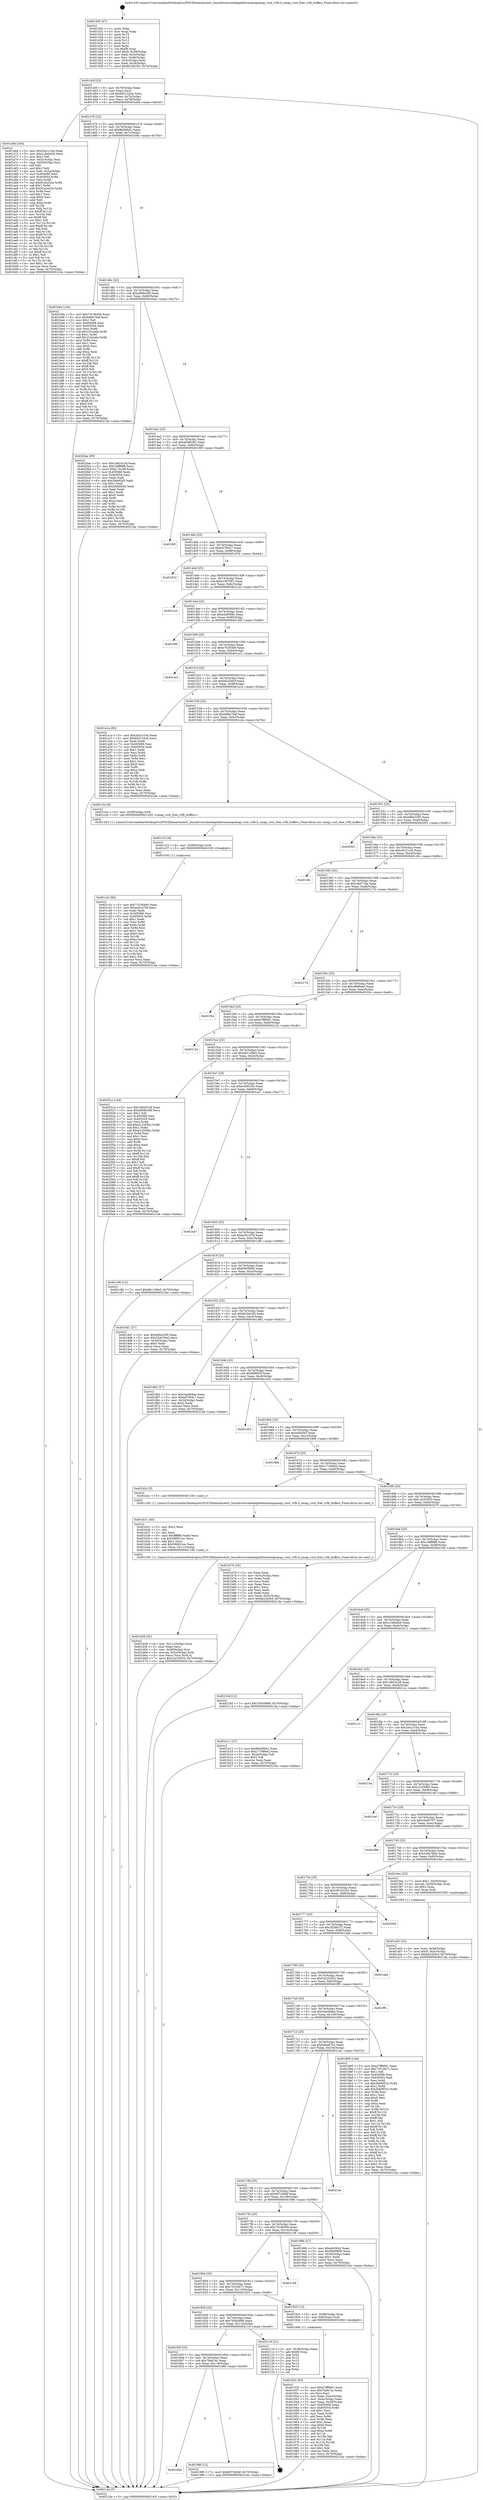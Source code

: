 digraph "0x401430" {
  label = "0x401430 (/mnt/c/Users/mathe/Desktop/tcc/POCII/binaries/extr_linuxdriversmediaplatformomapomap_vout_vrfb.h_omap_vout_free_vrfb_buffers_Final-ollvm.out::main(0))"
  labelloc = "t"
  node[shape=record]

  Entry [label="",width=0.3,height=0.3,shape=circle,fillcolor=black,style=filled]
  "0x40145f" [label="{
     0x40145f [23]\l
     | [instrs]\l
     &nbsp;&nbsp;0x40145f \<+3\>: mov -0x70(%rbp),%eax\l
     &nbsp;&nbsp;0x401462 \<+2\>: mov %eax,%ecx\l
     &nbsp;&nbsp;0x401464 \<+6\>: sub $0x8d3124cb,%ecx\l
     &nbsp;&nbsp;0x40146a \<+3\>: mov %eax,-0x74(%rbp)\l
     &nbsp;&nbsp;0x40146d \<+3\>: mov %ecx,-0x78(%rbp)\l
     &nbsp;&nbsp;0x401470 \<+6\>: je 0000000000401a6d \<main+0x63d\>\l
  }"]
  "0x401a6d" [label="{
     0x401a6d [164]\l
     | [instrs]\l
     &nbsp;&nbsp;0x401a6d \<+5\>: mov $0x20a1c10a,%eax\l
     &nbsp;&nbsp;0x401a72 \<+5\>: mov $0x1c3bbd28,%ecx\l
     &nbsp;&nbsp;0x401a77 \<+2\>: mov $0x1,%dl\l
     &nbsp;&nbsp;0x401a79 \<+3\>: mov -0x5c(%rbp),%esi\l
     &nbsp;&nbsp;0x401a7c \<+3\>: cmp -0x50(%rbp),%esi\l
     &nbsp;&nbsp;0x401a7f \<+4\>: setl %dil\l
     &nbsp;&nbsp;0x401a83 \<+4\>: and $0x1,%dil\l
     &nbsp;&nbsp;0x401a87 \<+4\>: mov %dil,-0x2a(%rbp)\l
     &nbsp;&nbsp;0x401a8b \<+7\>: mov 0x405068,%esi\l
     &nbsp;&nbsp;0x401a92 \<+8\>: mov 0x405054,%r8d\l
     &nbsp;&nbsp;0x401a9a \<+3\>: mov %esi,%r9d\l
     &nbsp;&nbsp;0x401a9d \<+7\>: sub $0x91e2e52e,%r9d\l
     &nbsp;&nbsp;0x401aa4 \<+4\>: sub $0x1,%r9d\l
     &nbsp;&nbsp;0x401aa8 \<+7\>: add $0x91e2e52e,%r9d\l
     &nbsp;&nbsp;0x401aaf \<+4\>: imul %r9d,%esi\l
     &nbsp;&nbsp;0x401ab3 \<+3\>: and $0x1,%esi\l
     &nbsp;&nbsp;0x401ab6 \<+3\>: cmp $0x0,%esi\l
     &nbsp;&nbsp;0x401ab9 \<+4\>: sete %dil\l
     &nbsp;&nbsp;0x401abd \<+4\>: cmp $0xa,%r8d\l
     &nbsp;&nbsp;0x401ac1 \<+4\>: setl %r10b\l
     &nbsp;&nbsp;0x401ac5 \<+3\>: mov %dil,%r11b\l
     &nbsp;&nbsp;0x401ac8 \<+4\>: xor $0xff,%r11b\l
     &nbsp;&nbsp;0x401acc \<+3\>: mov %r10b,%bl\l
     &nbsp;&nbsp;0x401acf \<+3\>: xor $0xff,%bl\l
     &nbsp;&nbsp;0x401ad2 \<+3\>: xor $0x1,%dl\l
     &nbsp;&nbsp;0x401ad5 \<+3\>: mov %r11b,%r14b\l
     &nbsp;&nbsp;0x401ad8 \<+4\>: and $0xff,%r14b\l
     &nbsp;&nbsp;0x401adc \<+3\>: and %dl,%dil\l
     &nbsp;&nbsp;0x401adf \<+3\>: mov %bl,%r15b\l
     &nbsp;&nbsp;0x401ae2 \<+4\>: and $0xff,%r15b\l
     &nbsp;&nbsp;0x401ae6 \<+3\>: and %dl,%r10b\l
     &nbsp;&nbsp;0x401ae9 \<+3\>: or %dil,%r14b\l
     &nbsp;&nbsp;0x401aec \<+3\>: or %r10b,%r15b\l
     &nbsp;&nbsp;0x401aef \<+3\>: xor %r15b,%r14b\l
     &nbsp;&nbsp;0x401af2 \<+3\>: or %bl,%r11b\l
     &nbsp;&nbsp;0x401af5 \<+4\>: xor $0xff,%r11b\l
     &nbsp;&nbsp;0x401af9 \<+3\>: or $0x1,%dl\l
     &nbsp;&nbsp;0x401afc \<+3\>: and %dl,%r11b\l
     &nbsp;&nbsp;0x401aff \<+3\>: or %r11b,%r14b\l
     &nbsp;&nbsp;0x401b02 \<+4\>: test $0x1,%r14b\l
     &nbsp;&nbsp;0x401b06 \<+3\>: cmovne %ecx,%eax\l
     &nbsp;&nbsp;0x401b09 \<+3\>: mov %eax,-0x70(%rbp)\l
     &nbsp;&nbsp;0x401b0c \<+5\>: jmp 00000000004021da \<main+0xdaa\>\l
  }"]
  "0x401476" [label="{
     0x401476 [22]\l
     | [instrs]\l
     &nbsp;&nbsp;0x401476 \<+5\>: jmp 000000000040147b \<main+0x4b\>\l
     &nbsp;&nbsp;0x40147b \<+3\>: mov -0x74(%rbp),%eax\l
     &nbsp;&nbsp;0x40147e \<+5\>: sub $0x8fa06b41,%eax\l
     &nbsp;&nbsp;0x401483 \<+3\>: mov %eax,-0x7c(%rbp)\l
     &nbsp;&nbsp;0x401486 \<+6\>: je 0000000000401b9a \<main+0x76a\>\l
  }"]
  Exit [label="",width=0.3,height=0.3,shape=circle,fillcolor=black,style=filled,peripheries=2]
  "0x401b9a" [label="{
     0x401b9a [144]\l
     | [instrs]\l
     &nbsp;&nbsp;0x401b9a \<+5\>: mov $0x73156400,%eax\l
     &nbsp;&nbsp;0x401b9f \<+5\>: mov $0xbd6e79af,%ecx\l
     &nbsp;&nbsp;0x401ba4 \<+2\>: mov $0x1,%dl\l
     &nbsp;&nbsp;0x401ba6 \<+7\>: mov 0x405068,%esi\l
     &nbsp;&nbsp;0x401bad \<+7\>: mov 0x405054,%edi\l
     &nbsp;&nbsp;0x401bb4 \<+3\>: mov %esi,%r8d\l
     &nbsp;&nbsp;0x401bb7 \<+7\>: sub $0x31b2a6e,%r8d\l
     &nbsp;&nbsp;0x401bbe \<+4\>: sub $0x1,%r8d\l
     &nbsp;&nbsp;0x401bc2 \<+7\>: add $0x31b2a6e,%r8d\l
     &nbsp;&nbsp;0x401bc9 \<+4\>: imul %r8d,%esi\l
     &nbsp;&nbsp;0x401bcd \<+3\>: and $0x1,%esi\l
     &nbsp;&nbsp;0x401bd0 \<+3\>: cmp $0x0,%esi\l
     &nbsp;&nbsp;0x401bd3 \<+4\>: sete %r9b\l
     &nbsp;&nbsp;0x401bd7 \<+3\>: cmp $0xa,%edi\l
     &nbsp;&nbsp;0x401bda \<+4\>: setl %r10b\l
     &nbsp;&nbsp;0x401bde \<+3\>: mov %r9b,%r11b\l
     &nbsp;&nbsp;0x401be1 \<+4\>: xor $0xff,%r11b\l
     &nbsp;&nbsp;0x401be5 \<+3\>: mov %r10b,%bl\l
     &nbsp;&nbsp;0x401be8 \<+3\>: xor $0xff,%bl\l
     &nbsp;&nbsp;0x401beb \<+3\>: xor $0x0,%dl\l
     &nbsp;&nbsp;0x401bee \<+3\>: mov %r11b,%r14b\l
     &nbsp;&nbsp;0x401bf1 \<+4\>: and $0x0,%r14b\l
     &nbsp;&nbsp;0x401bf5 \<+3\>: and %dl,%r9b\l
     &nbsp;&nbsp;0x401bf8 \<+3\>: mov %bl,%r15b\l
     &nbsp;&nbsp;0x401bfb \<+4\>: and $0x0,%r15b\l
     &nbsp;&nbsp;0x401bff \<+3\>: and %dl,%r10b\l
     &nbsp;&nbsp;0x401c02 \<+3\>: or %r9b,%r14b\l
     &nbsp;&nbsp;0x401c05 \<+3\>: or %r10b,%r15b\l
     &nbsp;&nbsp;0x401c08 \<+3\>: xor %r15b,%r14b\l
     &nbsp;&nbsp;0x401c0b \<+3\>: or %bl,%r11b\l
     &nbsp;&nbsp;0x401c0e \<+4\>: xor $0xff,%r11b\l
     &nbsp;&nbsp;0x401c12 \<+3\>: or $0x0,%dl\l
     &nbsp;&nbsp;0x401c15 \<+3\>: and %dl,%r11b\l
     &nbsp;&nbsp;0x401c18 \<+3\>: or %r11b,%r14b\l
     &nbsp;&nbsp;0x401c1b \<+4\>: test $0x1,%r14b\l
     &nbsp;&nbsp;0x401c1f \<+3\>: cmovne %ecx,%eax\l
     &nbsp;&nbsp;0x401c22 \<+3\>: mov %eax,-0x70(%rbp)\l
     &nbsp;&nbsp;0x401c25 \<+5\>: jmp 00000000004021da \<main+0xdaa\>\l
  }"]
  "0x40148c" [label="{
     0x40148c [22]\l
     | [instrs]\l
     &nbsp;&nbsp;0x40148c \<+5\>: jmp 0000000000401491 \<main+0x61\>\l
     &nbsp;&nbsp;0x401491 \<+3\>: mov -0x74(%rbp),%eax\l
     &nbsp;&nbsp;0x401494 \<+5\>: sub $0xa968ec08,%eax\l
     &nbsp;&nbsp;0x401499 \<+3\>: mov %eax,-0x80(%rbp)\l
     &nbsp;&nbsp;0x40149c \<+6\>: je 00000000004020ae \<main+0xc7e\>\l
  }"]
  "0x401c3c" [label="{
     0x401c3c [84]\l
     | [instrs]\l
     &nbsp;&nbsp;0x401c3c \<+5\>: mov $0x73156400,%eax\l
     &nbsp;&nbsp;0x401c41 \<+5\>: mov $0xec81d7f4,%ecx\l
     &nbsp;&nbsp;0x401c46 \<+2\>: xor %edx,%edx\l
     &nbsp;&nbsp;0x401c48 \<+7\>: mov 0x405068,%esi\l
     &nbsp;&nbsp;0x401c4f \<+8\>: mov 0x405054,%r8d\l
     &nbsp;&nbsp;0x401c57 \<+3\>: sub $0x1,%edx\l
     &nbsp;&nbsp;0x401c5a \<+3\>: mov %esi,%r9d\l
     &nbsp;&nbsp;0x401c5d \<+3\>: add %edx,%r9d\l
     &nbsp;&nbsp;0x401c60 \<+4\>: imul %r9d,%esi\l
     &nbsp;&nbsp;0x401c64 \<+3\>: and $0x1,%esi\l
     &nbsp;&nbsp;0x401c67 \<+3\>: cmp $0x0,%esi\l
     &nbsp;&nbsp;0x401c6a \<+4\>: sete %r10b\l
     &nbsp;&nbsp;0x401c6e \<+4\>: cmp $0xa,%r8d\l
     &nbsp;&nbsp;0x401c72 \<+4\>: setl %r11b\l
     &nbsp;&nbsp;0x401c76 \<+3\>: mov %r10b,%bl\l
     &nbsp;&nbsp;0x401c79 \<+3\>: and %r11b,%bl\l
     &nbsp;&nbsp;0x401c7c \<+3\>: xor %r11b,%r10b\l
     &nbsp;&nbsp;0x401c7f \<+3\>: or %r10b,%bl\l
     &nbsp;&nbsp;0x401c82 \<+3\>: test $0x1,%bl\l
     &nbsp;&nbsp;0x401c85 \<+3\>: cmovne %ecx,%eax\l
     &nbsp;&nbsp;0x401c88 \<+3\>: mov %eax,-0x70(%rbp)\l
     &nbsp;&nbsp;0x401c8b \<+5\>: jmp 00000000004021da \<main+0xdaa\>\l
  }"]
  "0x4020ae" [label="{
     0x4020ae [95]\l
     | [instrs]\l
     &nbsp;&nbsp;0x4020ae \<+5\>: mov $0x1d925c28,%eax\l
     &nbsp;&nbsp;0x4020b3 \<+5\>: mov $0x1bff98f6,%ecx\l
     &nbsp;&nbsp;0x4020b8 \<+7\>: movl $0x0,-0x38(%rbp)\l
     &nbsp;&nbsp;0x4020bf \<+7\>: mov 0x405068,%edx\l
     &nbsp;&nbsp;0x4020c6 \<+7\>: mov 0x405054,%esi\l
     &nbsp;&nbsp;0x4020cd \<+2\>: mov %edx,%edi\l
     &nbsp;&nbsp;0x4020cf \<+6\>: add $0x2feb92b5,%edi\l
     &nbsp;&nbsp;0x4020d5 \<+3\>: sub $0x1,%edi\l
     &nbsp;&nbsp;0x4020d8 \<+6\>: sub $0x2feb92b5,%edi\l
     &nbsp;&nbsp;0x4020de \<+3\>: imul %edi,%edx\l
     &nbsp;&nbsp;0x4020e1 \<+3\>: and $0x1,%edx\l
     &nbsp;&nbsp;0x4020e4 \<+3\>: cmp $0x0,%edx\l
     &nbsp;&nbsp;0x4020e7 \<+4\>: sete %r8b\l
     &nbsp;&nbsp;0x4020eb \<+3\>: cmp $0xa,%esi\l
     &nbsp;&nbsp;0x4020ee \<+4\>: setl %r9b\l
     &nbsp;&nbsp;0x4020f2 \<+3\>: mov %r8b,%r10b\l
     &nbsp;&nbsp;0x4020f5 \<+3\>: and %r9b,%r10b\l
     &nbsp;&nbsp;0x4020f8 \<+3\>: xor %r9b,%r8b\l
     &nbsp;&nbsp;0x4020fb \<+3\>: or %r8b,%r10b\l
     &nbsp;&nbsp;0x4020fe \<+4\>: test $0x1,%r10b\l
     &nbsp;&nbsp;0x402102 \<+3\>: cmovne %ecx,%eax\l
     &nbsp;&nbsp;0x402105 \<+3\>: mov %eax,-0x70(%rbp)\l
     &nbsp;&nbsp;0x402108 \<+5\>: jmp 00000000004021da \<main+0xdaa\>\l
  }"]
  "0x4014a2" [label="{
     0x4014a2 [25]\l
     | [instrs]\l
     &nbsp;&nbsp;0x4014a2 \<+5\>: jmp 00000000004014a7 \<main+0x77\>\l
     &nbsp;&nbsp;0x4014a7 \<+3\>: mov -0x74(%rbp),%eax\l
     &nbsp;&nbsp;0x4014aa \<+5\>: sub $0xaf3d6562,%eax\l
     &nbsp;&nbsp;0x4014af \<+6\>: mov %eax,-0x84(%rbp)\l
     &nbsp;&nbsp;0x4014b5 \<+6\>: je 0000000000401f0f \<main+0xadf\>\l
  }"]
  "0x401c33" [label="{
     0x401c33 [9]\l
     | [instrs]\l
     &nbsp;&nbsp;0x401c33 \<+4\>: mov -0x58(%rbp),%rdi\l
     &nbsp;&nbsp;0x401c37 \<+5\>: call 0000000000401030 \<free@plt\>\l
     | [calls]\l
     &nbsp;&nbsp;0x401030 \{1\} (unknown)\l
  }"]
  "0x401f0f" [label="{
     0x401f0f\l
  }", style=dashed]
  "0x4014bb" [label="{
     0x4014bb [25]\l
     | [instrs]\l
     &nbsp;&nbsp;0x4014bb \<+5\>: jmp 00000000004014c0 \<main+0x90\>\l
     &nbsp;&nbsp;0x4014c0 \<+3\>: mov -0x74(%rbp),%eax\l
     &nbsp;&nbsp;0x4014c3 \<+5\>: sub $0xb07f04c7,%eax\l
     &nbsp;&nbsp;0x4014c8 \<+6\>: mov %eax,-0x88(%rbp)\l
     &nbsp;&nbsp;0x4014ce \<+6\>: je 000000000040187d \<main+0x44d\>\l
  }"]
  "0x401b59" [label="{
     0x401b59 [32]\l
     | [instrs]\l
     &nbsp;&nbsp;0x401b59 \<+6\>: mov -0x11c(%rbp),%ecx\l
     &nbsp;&nbsp;0x401b5f \<+3\>: imul %eax,%ecx\l
     &nbsp;&nbsp;0x401b62 \<+4\>: mov -0x58(%rbp),%rsi\l
     &nbsp;&nbsp;0x401b66 \<+4\>: movslq -0x5c(%rbp),%rdi\l
     &nbsp;&nbsp;0x401b6a \<+3\>: mov %ecx,(%rsi,%rdi,4)\l
     &nbsp;&nbsp;0x401b6d \<+7\>: movl $0x1a235d53,-0x70(%rbp)\l
     &nbsp;&nbsp;0x401b74 \<+5\>: jmp 00000000004021da \<main+0xdaa\>\l
  }"]
  "0x40187d" [label="{
     0x40187d\l
  }", style=dashed]
  "0x4014d4" [label="{
     0x4014d4 [25]\l
     | [instrs]\l
     &nbsp;&nbsp;0x4014d4 \<+5\>: jmp 00000000004014d9 \<main+0xa9\>\l
     &nbsp;&nbsp;0x4014d9 \<+3\>: mov -0x74(%rbp),%eax\l
     &nbsp;&nbsp;0x4014dc \<+5\>: sub $0xb18f7091,%eax\l
     &nbsp;&nbsp;0x4014e1 \<+6\>: mov %eax,-0x8c(%rbp)\l
     &nbsp;&nbsp;0x4014e7 \<+6\>: je 00000000004021a2 \<main+0xd72\>\l
  }"]
  "0x401b31" [label="{
     0x401b31 [40]\l
     | [instrs]\l
     &nbsp;&nbsp;0x401b31 \<+5\>: mov $0x2,%ecx\l
     &nbsp;&nbsp;0x401b36 \<+1\>: cltd\l
     &nbsp;&nbsp;0x401b37 \<+2\>: idiv %ecx\l
     &nbsp;&nbsp;0x401b39 \<+6\>: imul $0xfffffffe,%edx,%ecx\l
     &nbsp;&nbsp;0x401b3f \<+6\>: sub $0x586821ec,%ecx\l
     &nbsp;&nbsp;0x401b45 \<+3\>: add $0x1,%ecx\l
     &nbsp;&nbsp;0x401b48 \<+6\>: add $0x586821ec,%ecx\l
     &nbsp;&nbsp;0x401b4e \<+6\>: mov %ecx,-0x11c(%rbp)\l
     &nbsp;&nbsp;0x401b54 \<+5\>: call 0000000000401160 \<next_i\>\l
     | [calls]\l
     &nbsp;&nbsp;0x401160 \{1\} (/mnt/c/Users/mathe/Desktop/tcc/POCII/binaries/extr_linuxdriversmediaplatformomapomap_vout_vrfb.h_omap_vout_free_vrfb_buffers_Final-ollvm.out::next_i)\l
  }"]
  "0x4021a2" [label="{
     0x4021a2\l
  }", style=dashed]
  "0x4014ed" [label="{
     0x4014ed [25]\l
     | [instrs]\l
     &nbsp;&nbsp;0x4014ed \<+5\>: jmp 00000000004014f2 \<main+0xc2\>\l
     &nbsp;&nbsp;0x4014f2 \<+3\>: mov -0x74(%rbp),%eax\l
     &nbsp;&nbsp;0x4014f5 \<+5\>: sub $0xb2df598c,%eax\l
     &nbsp;&nbsp;0x4014fa \<+6\>: mov %eax,-0x90(%rbp)\l
     &nbsp;&nbsp;0x401500 \<+6\>: je 0000000000401d9f \<main+0x96f\>\l
  }"]
  "0x401a03" [label="{
     0x401a03 [23]\l
     | [instrs]\l
     &nbsp;&nbsp;0x401a03 \<+4\>: mov %rax,-0x58(%rbp)\l
     &nbsp;&nbsp;0x401a07 \<+7\>: movl $0x0,-0x5c(%rbp)\l
     &nbsp;&nbsp;0x401a0e \<+7\>: movl $0xbb22b0cf,-0x70(%rbp)\l
     &nbsp;&nbsp;0x401a15 \<+5\>: jmp 00000000004021da \<main+0xdaa\>\l
  }"]
  "0x401d9f" [label="{
     0x401d9f\l
  }", style=dashed]
  "0x401506" [label="{
     0x401506 [25]\l
     | [instrs]\l
     &nbsp;&nbsp;0x401506 \<+5\>: jmp 000000000040150b \<main+0xdb\>\l
     &nbsp;&nbsp;0x40150b \<+3\>: mov -0x74(%rbp),%eax\l
     &nbsp;&nbsp;0x40150e \<+5\>: sub $0xb70283e6,%eax\l
     &nbsp;&nbsp;0x401513 \<+6\>: mov %eax,-0x94(%rbp)\l
     &nbsp;&nbsp;0x401519 \<+6\>: je 0000000000401ec2 \<main+0xa92\>\l
  }"]
  "0x401858" [label="{
     0x401858\l
  }", style=dashed]
  "0x401ec2" [label="{
     0x401ec2\l
  }", style=dashed]
  "0x40151f" [label="{
     0x40151f [25]\l
     | [instrs]\l
     &nbsp;&nbsp;0x40151f \<+5\>: jmp 0000000000401524 \<main+0xf4\>\l
     &nbsp;&nbsp;0x401524 \<+3\>: mov -0x74(%rbp),%eax\l
     &nbsp;&nbsp;0x401527 \<+5\>: sub $0xbb22b0cf,%eax\l
     &nbsp;&nbsp;0x40152c \<+6\>: mov %eax,-0x98(%rbp)\l
     &nbsp;&nbsp;0x401532 \<+6\>: je 0000000000401a1a \<main+0x5ea\>\l
  }"]
  "0x40198f" [label="{
     0x40198f [12]\l
     | [instrs]\l
     &nbsp;&nbsp;0x40198f \<+7\>: movl $0x687240df,-0x70(%rbp)\l
     &nbsp;&nbsp;0x401996 \<+5\>: jmp 00000000004021da \<main+0xdaa\>\l
  }"]
  "0x401a1a" [label="{
     0x401a1a [83]\l
     | [instrs]\l
     &nbsp;&nbsp;0x401a1a \<+5\>: mov $0x20a1c10a,%eax\l
     &nbsp;&nbsp;0x401a1f \<+5\>: mov $0x8d3124cb,%ecx\l
     &nbsp;&nbsp;0x401a24 \<+2\>: xor %edx,%edx\l
     &nbsp;&nbsp;0x401a26 \<+7\>: mov 0x405068,%esi\l
     &nbsp;&nbsp;0x401a2d \<+7\>: mov 0x405054,%edi\l
     &nbsp;&nbsp;0x401a34 \<+3\>: sub $0x1,%edx\l
     &nbsp;&nbsp;0x401a37 \<+3\>: mov %esi,%r8d\l
     &nbsp;&nbsp;0x401a3a \<+3\>: add %edx,%r8d\l
     &nbsp;&nbsp;0x401a3d \<+4\>: imul %r8d,%esi\l
     &nbsp;&nbsp;0x401a41 \<+3\>: and $0x1,%esi\l
     &nbsp;&nbsp;0x401a44 \<+3\>: cmp $0x0,%esi\l
     &nbsp;&nbsp;0x401a47 \<+4\>: sete %r9b\l
     &nbsp;&nbsp;0x401a4b \<+3\>: cmp $0xa,%edi\l
     &nbsp;&nbsp;0x401a4e \<+4\>: setl %r10b\l
     &nbsp;&nbsp;0x401a52 \<+3\>: mov %r9b,%r11b\l
     &nbsp;&nbsp;0x401a55 \<+3\>: and %r10b,%r11b\l
     &nbsp;&nbsp;0x401a58 \<+3\>: xor %r10b,%r9b\l
     &nbsp;&nbsp;0x401a5b \<+3\>: or %r9b,%r11b\l
     &nbsp;&nbsp;0x401a5e \<+4\>: test $0x1,%r11b\l
     &nbsp;&nbsp;0x401a62 \<+3\>: cmovne %ecx,%eax\l
     &nbsp;&nbsp;0x401a65 \<+3\>: mov %eax,-0x70(%rbp)\l
     &nbsp;&nbsp;0x401a68 \<+5\>: jmp 00000000004021da \<main+0xdaa\>\l
  }"]
  "0x401538" [label="{
     0x401538 [25]\l
     | [instrs]\l
     &nbsp;&nbsp;0x401538 \<+5\>: jmp 000000000040153d \<main+0x10d\>\l
     &nbsp;&nbsp;0x40153d \<+3\>: mov -0x74(%rbp),%eax\l
     &nbsp;&nbsp;0x401540 \<+5\>: sub $0xbd6e79af,%eax\l
     &nbsp;&nbsp;0x401545 \<+6\>: mov %eax,-0x9c(%rbp)\l
     &nbsp;&nbsp;0x40154b \<+6\>: je 0000000000401c2a \<main+0x7fa\>\l
  }"]
  "0x40183f" [label="{
     0x40183f [25]\l
     | [instrs]\l
     &nbsp;&nbsp;0x40183f \<+5\>: jmp 0000000000401844 \<main+0x414\>\l
     &nbsp;&nbsp;0x401844 \<+3\>: mov -0x74(%rbp),%eax\l
     &nbsp;&nbsp;0x401847 \<+5\>: sub $0x7fafa7ac,%eax\l
     &nbsp;&nbsp;0x40184c \<+6\>: mov %eax,-0x118(%rbp)\l
     &nbsp;&nbsp;0x401852 \<+6\>: je 000000000040198f \<main+0x55f\>\l
  }"]
  "0x401c2a" [label="{
     0x401c2a [9]\l
     | [instrs]\l
     &nbsp;&nbsp;0x401c2a \<+4\>: mov -0x58(%rbp),%rdi\l
     &nbsp;&nbsp;0x401c2e \<+5\>: call 0000000000401420 \<omap_vout_free_vrfb_buffers\>\l
     | [calls]\l
     &nbsp;&nbsp;0x401420 \{1\} (/mnt/c/Users/mathe/Desktop/tcc/POCII/binaries/extr_linuxdriversmediaplatformomapomap_vout_vrfb.h_omap_vout_free_vrfb_buffers_Final-ollvm.out::omap_vout_free_vrfb_buffers)\l
  }"]
  "0x401551" [label="{
     0x401551 [25]\l
     | [instrs]\l
     &nbsp;&nbsp;0x401551 \<+5\>: jmp 0000000000401556 \<main+0x126\>\l
     &nbsp;&nbsp;0x401556 \<+3\>: mov -0x74(%rbp),%eax\l
     &nbsp;&nbsp;0x401559 \<+5\>: sub $0xbf6a3295,%eax\l
     &nbsp;&nbsp;0x40155e \<+6\>: mov %eax,-0xa0(%rbp)\l
     &nbsp;&nbsp;0x401564 \<+6\>: je 0000000000402001 \<main+0xbd1\>\l
  }"]
  "0x402119" [label="{
     0x402119 [21]\l
     | [instrs]\l
     &nbsp;&nbsp;0x402119 \<+3\>: mov -0x38(%rbp),%eax\l
     &nbsp;&nbsp;0x40211c \<+7\>: add $0xf8,%rsp\l
     &nbsp;&nbsp;0x402123 \<+1\>: pop %rbx\l
     &nbsp;&nbsp;0x402124 \<+2\>: pop %r12\l
     &nbsp;&nbsp;0x402126 \<+2\>: pop %r13\l
     &nbsp;&nbsp;0x402128 \<+2\>: pop %r14\l
     &nbsp;&nbsp;0x40212a \<+2\>: pop %r15\l
     &nbsp;&nbsp;0x40212c \<+1\>: pop %rbp\l
     &nbsp;&nbsp;0x40212d \<+1\>: ret\l
  }"]
  "0x402001" [label="{
     0x402001\l
  }", style=dashed]
  "0x40156a" [label="{
     0x40156a [25]\l
     | [instrs]\l
     &nbsp;&nbsp;0x40156a \<+5\>: jmp 000000000040156f \<main+0x13f\>\l
     &nbsp;&nbsp;0x40156f \<+3\>: mov -0x74(%rbp),%eax\l
     &nbsp;&nbsp;0x401572 \<+5\>: sub $0xc6c21cc9,%eax\l
     &nbsp;&nbsp;0x401577 \<+6\>: mov %eax,-0xa4(%rbp)\l
     &nbsp;&nbsp;0x40157d \<+6\>: je 0000000000401c9c \<main+0x86c\>\l
  }"]
  "0x401932" [label="{
     0x401932 [93]\l
     | [instrs]\l
     &nbsp;&nbsp;0x401932 \<+5\>: mov $0xd7ff9661,%ecx\l
     &nbsp;&nbsp;0x401937 \<+5\>: mov $0x7fafa7ac,%edx\l
     &nbsp;&nbsp;0x40193c \<+2\>: xor %esi,%esi\l
     &nbsp;&nbsp;0x40193e \<+3\>: mov %eax,-0x4c(%rbp)\l
     &nbsp;&nbsp;0x401941 \<+3\>: mov -0x4c(%rbp),%eax\l
     &nbsp;&nbsp;0x401944 \<+3\>: mov %eax,-0x30(%rbp)\l
     &nbsp;&nbsp;0x401947 \<+7\>: mov 0x405068,%eax\l
     &nbsp;&nbsp;0x40194e \<+8\>: mov 0x405054,%r8d\l
     &nbsp;&nbsp;0x401956 \<+3\>: sub $0x1,%esi\l
     &nbsp;&nbsp;0x401959 \<+3\>: mov %eax,%r9d\l
     &nbsp;&nbsp;0x40195c \<+3\>: add %esi,%r9d\l
     &nbsp;&nbsp;0x40195f \<+4\>: imul %r9d,%eax\l
     &nbsp;&nbsp;0x401963 \<+3\>: and $0x1,%eax\l
     &nbsp;&nbsp;0x401966 \<+3\>: cmp $0x0,%eax\l
     &nbsp;&nbsp;0x401969 \<+4\>: sete %r10b\l
     &nbsp;&nbsp;0x40196d \<+4\>: cmp $0xa,%r8d\l
     &nbsp;&nbsp;0x401971 \<+4\>: setl %r11b\l
     &nbsp;&nbsp;0x401975 \<+3\>: mov %r10b,%bl\l
     &nbsp;&nbsp;0x401978 \<+3\>: and %r11b,%bl\l
     &nbsp;&nbsp;0x40197b \<+3\>: xor %r11b,%r10b\l
     &nbsp;&nbsp;0x40197e \<+3\>: or %r10b,%bl\l
     &nbsp;&nbsp;0x401981 \<+3\>: test $0x1,%bl\l
     &nbsp;&nbsp;0x401984 \<+3\>: cmovne %edx,%ecx\l
     &nbsp;&nbsp;0x401987 \<+3\>: mov %ecx,-0x70(%rbp)\l
     &nbsp;&nbsp;0x40198a \<+5\>: jmp 00000000004021da \<main+0xdaa\>\l
  }"]
  "0x401c9c" [label="{
     0x401c9c\l
  }", style=dashed]
  "0x401583" [label="{
     0x401583 [25]\l
     | [instrs]\l
     &nbsp;&nbsp;0x401583 \<+5\>: jmp 0000000000401588 \<main+0x158\>\l
     &nbsp;&nbsp;0x401588 \<+3\>: mov -0x74(%rbp),%eax\l
     &nbsp;&nbsp;0x40158b \<+5\>: sub $0xc9ef71ba,%eax\l
     &nbsp;&nbsp;0x401590 \<+6\>: mov %eax,-0xa8(%rbp)\l
     &nbsp;&nbsp;0x401596 \<+6\>: je 0000000000402174 \<main+0xd44\>\l
  }"]
  "0x401826" [label="{
     0x401826 [25]\l
     | [instrs]\l
     &nbsp;&nbsp;0x401826 \<+5\>: jmp 000000000040182b \<main+0x3fb\>\l
     &nbsp;&nbsp;0x40182b \<+3\>: mov -0x74(%rbp),%eax\l
     &nbsp;&nbsp;0x40182e \<+5\>: sub $0x7d5b5898,%eax\l
     &nbsp;&nbsp;0x401833 \<+6\>: mov %eax,-0x114(%rbp)\l
     &nbsp;&nbsp;0x401839 \<+6\>: je 0000000000402119 \<main+0xce9\>\l
  }"]
  "0x402174" [label="{
     0x402174\l
  }", style=dashed]
  "0x40159c" [label="{
     0x40159c [25]\l
     | [instrs]\l
     &nbsp;&nbsp;0x40159c \<+5\>: jmp 00000000004015a1 \<main+0x171\>\l
     &nbsp;&nbsp;0x4015a1 \<+3\>: mov -0x74(%rbp),%eax\l
     &nbsp;&nbsp;0x4015a4 \<+5\>: sub $0xcfb96aa3,%eax\l
     &nbsp;&nbsp;0x4015a9 \<+6\>: mov %eax,-0xac(%rbp)\l
     &nbsp;&nbsp;0x4015af \<+6\>: je 0000000000401f2e \<main+0xafe\>\l
  }"]
  "0x401925" [label="{
     0x401925 [13]\l
     | [instrs]\l
     &nbsp;&nbsp;0x401925 \<+4\>: mov -0x48(%rbp),%rax\l
     &nbsp;&nbsp;0x401929 \<+4\>: mov 0x8(%rax),%rdi\l
     &nbsp;&nbsp;0x40192d \<+5\>: call 0000000000401060 \<atoi@plt\>\l
     | [calls]\l
     &nbsp;&nbsp;0x401060 \{1\} (unknown)\l
  }"]
  "0x401f2e" [label="{
     0x401f2e\l
  }", style=dashed]
  "0x4015b5" [label="{
     0x4015b5 [25]\l
     | [instrs]\l
     &nbsp;&nbsp;0x4015b5 \<+5\>: jmp 00000000004015ba \<main+0x18a\>\l
     &nbsp;&nbsp;0x4015ba \<+3\>: mov -0x74(%rbp),%eax\l
     &nbsp;&nbsp;0x4015bd \<+5\>: sub $0xd7ff9661,%eax\l
     &nbsp;&nbsp;0x4015c2 \<+6\>: mov %eax,-0xb0(%rbp)\l
     &nbsp;&nbsp;0x4015c8 \<+6\>: je 000000000040212e \<main+0xcfe\>\l
  }"]
  "0x40180d" [label="{
     0x40180d [25]\l
     | [instrs]\l
     &nbsp;&nbsp;0x40180d \<+5\>: jmp 0000000000401812 \<main+0x3e2\>\l
     &nbsp;&nbsp;0x401812 \<+3\>: mov -0x74(%rbp),%eax\l
     &nbsp;&nbsp;0x401815 \<+5\>: sub $0x73518471,%eax\l
     &nbsp;&nbsp;0x40181a \<+6\>: mov %eax,-0x110(%rbp)\l
     &nbsp;&nbsp;0x401820 \<+6\>: je 0000000000401925 \<main+0x4f5\>\l
  }"]
  "0x40212e" [label="{
     0x40212e\l
  }", style=dashed]
  "0x4015ce" [label="{
     0x4015ce [25]\l
     | [instrs]\l
     &nbsp;&nbsp;0x4015ce \<+5\>: jmp 00000000004015d3 \<main+0x1a3\>\l
     &nbsp;&nbsp;0x4015d3 \<+3\>: mov -0x74(%rbp),%eax\l
     &nbsp;&nbsp;0x4015d6 \<+5\>: sub $0xdb1109e5,%eax\l
     &nbsp;&nbsp;0x4015db \<+6\>: mov %eax,-0xb4(%rbp)\l
     &nbsp;&nbsp;0x4015e1 \<+6\>: je 000000000040201e \<main+0xbee\>\l
  }"]
  "0x402156" [label="{
     0x402156\l
  }", style=dashed]
  "0x40201e" [label="{
     0x40201e [144]\l
     | [instrs]\l
     &nbsp;&nbsp;0x40201e \<+5\>: mov $0x1d925c28,%eax\l
     &nbsp;&nbsp;0x402023 \<+5\>: mov $0xa968ec08,%ecx\l
     &nbsp;&nbsp;0x402028 \<+2\>: mov $0x1,%dl\l
     &nbsp;&nbsp;0x40202a \<+7\>: mov 0x405068,%esi\l
     &nbsp;&nbsp;0x402031 \<+7\>: mov 0x405054,%edi\l
     &nbsp;&nbsp;0x402038 \<+3\>: mov %esi,%r8d\l
     &nbsp;&nbsp;0x40203b \<+7\>: add $0xd12295bc,%r8d\l
     &nbsp;&nbsp;0x402042 \<+4\>: sub $0x1,%r8d\l
     &nbsp;&nbsp;0x402046 \<+7\>: sub $0xd12295bc,%r8d\l
     &nbsp;&nbsp;0x40204d \<+4\>: imul %r8d,%esi\l
     &nbsp;&nbsp;0x402051 \<+3\>: and $0x1,%esi\l
     &nbsp;&nbsp;0x402054 \<+3\>: cmp $0x0,%esi\l
     &nbsp;&nbsp;0x402057 \<+4\>: sete %r9b\l
     &nbsp;&nbsp;0x40205b \<+3\>: cmp $0xa,%edi\l
     &nbsp;&nbsp;0x40205e \<+4\>: setl %r10b\l
     &nbsp;&nbsp;0x402062 \<+3\>: mov %r9b,%r11b\l
     &nbsp;&nbsp;0x402065 \<+4\>: xor $0xff,%r11b\l
     &nbsp;&nbsp;0x402069 \<+3\>: mov %r10b,%bl\l
     &nbsp;&nbsp;0x40206c \<+3\>: xor $0xff,%bl\l
     &nbsp;&nbsp;0x40206f \<+3\>: xor $0x1,%dl\l
     &nbsp;&nbsp;0x402072 \<+3\>: mov %r11b,%r14b\l
     &nbsp;&nbsp;0x402075 \<+4\>: and $0xff,%r14b\l
     &nbsp;&nbsp;0x402079 \<+3\>: and %dl,%r9b\l
     &nbsp;&nbsp;0x40207c \<+3\>: mov %bl,%r15b\l
     &nbsp;&nbsp;0x40207f \<+4\>: and $0xff,%r15b\l
     &nbsp;&nbsp;0x402083 \<+3\>: and %dl,%r10b\l
     &nbsp;&nbsp;0x402086 \<+3\>: or %r9b,%r14b\l
     &nbsp;&nbsp;0x402089 \<+3\>: or %r10b,%r15b\l
     &nbsp;&nbsp;0x40208c \<+3\>: xor %r15b,%r14b\l
     &nbsp;&nbsp;0x40208f \<+3\>: or %bl,%r11b\l
     &nbsp;&nbsp;0x402092 \<+4\>: xor $0xff,%r11b\l
     &nbsp;&nbsp;0x402096 \<+3\>: or $0x1,%dl\l
     &nbsp;&nbsp;0x402099 \<+3\>: and %dl,%r11b\l
     &nbsp;&nbsp;0x40209c \<+3\>: or %r11b,%r14b\l
     &nbsp;&nbsp;0x40209f \<+4\>: test $0x1,%r14b\l
     &nbsp;&nbsp;0x4020a3 \<+3\>: cmovne %ecx,%eax\l
     &nbsp;&nbsp;0x4020a6 \<+3\>: mov %eax,-0x70(%rbp)\l
     &nbsp;&nbsp;0x4020a9 \<+5\>: jmp 00000000004021da \<main+0xdaa\>\l
  }"]
  "0x4015e7" [label="{
     0x4015e7 [25]\l
     | [instrs]\l
     &nbsp;&nbsp;0x4015e7 \<+5\>: jmp 00000000004015ec \<main+0x1bc\>\l
     &nbsp;&nbsp;0x4015ec \<+3\>: mov -0x74(%rbp),%eax\l
     &nbsp;&nbsp;0x4015ef \<+5\>: sub $0xec68535e,%eax\l
     &nbsp;&nbsp;0x4015f4 \<+6\>: mov %eax,-0xb8(%rbp)\l
     &nbsp;&nbsp;0x4015fa \<+6\>: je 0000000000401ea7 \<main+0xa77\>\l
  }"]
  "0x4017f4" [label="{
     0x4017f4 [25]\l
     | [instrs]\l
     &nbsp;&nbsp;0x4017f4 \<+5\>: jmp 00000000004017f9 \<main+0x3c9\>\l
     &nbsp;&nbsp;0x4017f9 \<+3\>: mov -0x74(%rbp),%eax\l
     &nbsp;&nbsp;0x4017fc \<+5\>: sub $0x73156400,%eax\l
     &nbsp;&nbsp;0x401801 \<+6\>: mov %eax,-0x10c(%rbp)\l
     &nbsp;&nbsp;0x401807 \<+6\>: je 0000000000402156 \<main+0xd26\>\l
  }"]
  "0x401ea7" [label="{
     0x401ea7\l
  }", style=dashed]
  "0x401600" [label="{
     0x401600 [25]\l
     | [instrs]\l
     &nbsp;&nbsp;0x401600 \<+5\>: jmp 0000000000401605 \<main+0x1d5\>\l
     &nbsp;&nbsp;0x401605 \<+3\>: mov -0x74(%rbp),%eax\l
     &nbsp;&nbsp;0x401608 \<+5\>: sub $0xec81d7f4,%eax\l
     &nbsp;&nbsp;0x40160d \<+6\>: mov %eax,-0xbc(%rbp)\l
     &nbsp;&nbsp;0x401613 \<+6\>: je 0000000000401c90 \<main+0x860\>\l
  }"]
  "0x40199b" [label="{
     0x40199b [27]\l
     | [instrs]\l
     &nbsp;&nbsp;0x40199b \<+5\>: mov $0xa045f42,%eax\l
     &nbsp;&nbsp;0x4019a0 \<+5\>: mov $0xf565f856,%ecx\l
     &nbsp;&nbsp;0x4019a5 \<+3\>: mov -0x30(%rbp),%edx\l
     &nbsp;&nbsp;0x4019a8 \<+3\>: cmp $0x1,%edx\l
     &nbsp;&nbsp;0x4019ab \<+3\>: cmovl %ecx,%eax\l
     &nbsp;&nbsp;0x4019ae \<+3\>: mov %eax,-0x70(%rbp)\l
     &nbsp;&nbsp;0x4019b1 \<+5\>: jmp 00000000004021da \<main+0xdaa\>\l
  }"]
  "0x401c90" [label="{
     0x401c90 [12]\l
     | [instrs]\l
     &nbsp;&nbsp;0x401c90 \<+7\>: movl $0xdb1109e5,-0x70(%rbp)\l
     &nbsp;&nbsp;0x401c97 \<+5\>: jmp 00000000004021da \<main+0xdaa\>\l
  }"]
  "0x401619" [label="{
     0x401619 [25]\l
     | [instrs]\l
     &nbsp;&nbsp;0x401619 \<+5\>: jmp 000000000040161e \<main+0x1ee\>\l
     &nbsp;&nbsp;0x40161e \<+3\>: mov -0x74(%rbp),%eax\l
     &nbsp;&nbsp;0x401621 \<+5\>: sub $0xf565f856,%eax\l
     &nbsp;&nbsp;0x401626 \<+6\>: mov %eax,-0xc0(%rbp)\l
     &nbsp;&nbsp;0x40162c \<+6\>: je 00000000004019d1 \<main+0x5a1\>\l
  }"]
  "0x4017db" [label="{
     0x4017db [25]\l
     | [instrs]\l
     &nbsp;&nbsp;0x4017db \<+5\>: jmp 00000000004017e0 \<main+0x3b0\>\l
     &nbsp;&nbsp;0x4017e0 \<+3\>: mov -0x74(%rbp),%eax\l
     &nbsp;&nbsp;0x4017e3 \<+5\>: sub $0x687240df,%eax\l
     &nbsp;&nbsp;0x4017e8 \<+6\>: mov %eax,-0x108(%rbp)\l
     &nbsp;&nbsp;0x4017ee \<+6\>: je 000000000040199b \<main+0x56b\>\l
  }"]
  "0x4019d1" [label="{
     0x4019d1 [27]\l
     | [instrs]\l
     &nbsp;&nbsp;0x4019d1 \<+5\>: mov $0xbf6a3295,%eax\l
     &nbsp;&nbsp;0x4019d6 \<+5\>: mov $0x324b78e0,%ecx\l
     &nbsp;&nbsp;0x4019db \<+3\>: mov -0x30(%rbp),%edx\l
     &nbsp;&nbsp;0x4019de \<+3\>: cmp $0x0,%edx\l
     &nbsp;&nbsp;0x4019e1 \<+3\>: cmove %ecx,%eax\l
     &nbsp;&nbsp;0x4019e4 \<+3\>: mov %eax,-0x70(%rbp)\l
     &nbsp;&nbsp;0x4019e7 \<+5\>: jmp 00000000004021da \<main+0xdaa\>\l
  }"]
  "0x401632" [label="{
     0x401632 [25]\l
     | [instrs]\l
     &nbsp;&nbsp;0x401632 \<+5\>: jmp 0000000000401637 \<main+0x207\>\l
     &nbsp;&nbsp;0x401637 \<+3\>: mov -0x74(%rbp),%eax\l
     &nbsp;&nbsp;0x40163a \<+5\>: sub $0xfd16d185,%eax\l
     &nbsp;&nbsp;0x40163f \<+6\>: mov %eax,-0xc4(%rbp)\l
     &nbsp;&nbsp;0x401645 \<+6\>: je 0000000000401862 \<main+0x432\>\l
  }"]
  "0x4021ae" [label="{
     0x4021ae\l
  }", style=dashed]
  "0x401862" [label="{
     0x401862 [27]\l
     | [instrs]\l
     &nbsp;&nbsp;0x401862 \<+5\>: mov $0x5ae5b9ae,%eax\l
     &nbsp;&nbsp;0x401867 \<+5\>: mov $0xb07f04c7,%ecx\l
     &nbsp;&nbsp;0x40186c \<+3\>: mov -0x34(%rbp),%edx\l
     &nbsp;&nbsp;0x40186f \<+3\>: cmp $0x2,%edx\l
     &nbsp;&nbsp;0x401872 \<+3\>: cmovne %ecx,%eax\l
     &nbsp;&nbsp;0x401875 \<+3\>: mov %eax,-0x70(%rbp)\l
     &nbsp;&nbsp;0x401878 \<+5\>: jmp 00000000004021da \<main+0xdaa\>\l
  }"]
  "0x40164b" [label="{
     0x40164b [25]\l
     | [instrs]\l
     &nbsp;&nbsp;0x40164b \<+5\>: jmp 0000000000401650 \<main+0x220\>\l
     &nbsp;&nbsp;0x401650 \<+3\>: mov -0x74(%rbp),%eax\l
     &nbsp;&nbsp;0x401653 \<+5\>: sub $0x968f45f,%eax\l
     &nbsp;&nbsp;0x401658 \<+6\>: mov %eax,-0xc8(%rbp)\l
     &nbsp;&nbsp;0x40165e \<+6\>: je 0000000000401e03 \<main+0x9d3\>\l
  }"]
  "0x4021da" [label="{
     0x4021da [5]\l
     | [instrs]\l
     &nbsp;&nbsp;0x4021da \<+5\>: jmp 000000000040145f \<main+0x2f\>\l
  }"]
  "0x401430" [label="{
     0x401430 [47]\l
     | [instrs]\l
     &nbsp;&nbsp;0x401430 \<+1\>: push %rbp\l
     &nbsp;&nbsp;0x401431 \<+3\>: mov %rsp,%rbp\l
     &nbsp;&nbsp;0x401434 \<+2\>: push %r15\l
     &nbsp;&nbsp;0x401436 \<+2\>: push %r14\l
     &nbsp;&nbsp;0x401438 \<+2\>: push %r13\l
     &nbsp;&nbsp;0x40143a \<+2\>: push %r12\l
     &nbsp;&nbsp;0x40143c \<+1\>: push %rbx\l
     &nbsp;&nbsp;0x40143d \<+7\>: sub $0xf8,%rsp\l
     &nbsp;&nbsp;0x401444 \<+7\>: movl $0x0,-0x38(%rbp)\l
     &nbsp;&nbsp;0x40144b \<+3\>: mov %edi,-0x3c(%rbp)\l
     &nbsp;&nbsp;0x40144e \<+4\>: mov %rsi,-0x48(%rbp)\l
     &nbsp;&nbsp;0x401452 \<+3\>: mov -0x3c(%rbp),%edi\l
     &nbsp;&nbsp;0x401455 \<+3\>: mov %edi,-0x34(%rbp)\l
     &nbsp;&nbsp;0x401458 \<+7\>: movl $0xfd16d185,-0x70(%rbp)\l
  }"]
  "0x4017c2" [label="{
     0x4017c2 [25]\l
     | [instrs]\l
     &nbsp;&nbsp;0x4017c2 \<+5\>: jmp 00000000004017c7 \<main+0x397\>\l
     &nbsp;&nbsp;0x4017c7 \<+3\>: mov -0x74(%rbp),%eax\l
     &nbsp;&nbsp;0x4017ca \<+5\>: sub $0x5ebe67b1,%eax\l
     &nbsp;&nbsp;0x4017cf \<+6\>: mov %eax,-0x104(%rbp)\l
     &nbsp;&nbsp;0x4017d5 \<+6\>: je 00000000004021ae \<main+0xd7e\>\l
  }"]
  "0x401e03" [label="{
     0x401e03\l
  }", style=dashed]
  "0x401664" [label="{
     0x401664 [25]\l
     | [instrs]\l
     &nbsp;&nbsp;0x401664 \<+5\>: jmp 0000000000401669 \<main+0x239\>\l
     &nbsp;&nbsp;0x401669 \<+3\>: mov -0x74(%rbp),%eax\l
     &nbsp;&nbsp;0x40166c \<+5\>: sub $0xa045f42,%eax\l
     &nbsp;&nbsp;0x401671 \<+6\>: mov %eax,-0xcc(%rbp)\l
     &nbsp;&nbsp;0x401677 \<+6\>: je 00000000004019b6 \<main+0x586\>\l
  }"]
  "0x401895" [label="{
     0x401895 [144]\l
     | [instrs]\l
     &nbsp;&nbsp;0x401895 \<+5\>: mov $0xd7ff9661,%eax\l
     &nbsp;&nbsp;0x40189a \<+5\>: mov $0x73518471,%ecx\l
     &nbsp;&nbsp;0x40189f \<+2\>: mov $0x1,%dl\l
     &nbsp;&nbsp;0x4018a1 \<+7\>: mov 0x405068,%esi\l
     &nbsp;&nbsp;0x4018a8 \<+7\>: mov 0x405054,%edi\l
     &nbsp;&nbsp;0x4018af \<+3\>: mov %esi,%r8d\l
     &nbsp;&nbsp;0x4018b2 \<+7\>: sub $0x2b60852c,%r8d\l
     &nbsp;&nbsp;0x4018b9 \<+4\>: sub $0x1,%r8d\l
     &nbsp;&nbsp;0x4018bd \<+7\>: add $0x2b60852c,%r8d\l
     &nbsp;&nbsp;0x4018c4 \<+4\>: imul %r8d,%esi\l
     &nbsp;&nbsp;0x4018c8 \<+3\>: and $0x1,%esi\l
     &nbsp;&nbsp;0x4018cb \<+3\>: cmp $0x0,%esi\l
     &nbsp;&nbsp;0x4018ce \<+4\>: sete %r9b\l
     &nbsp;&nbsp;0x4018d2 \<+3\>: cmp $0xa,%edi\l
     &nbsp;&nbsp;0x4018d5 \<+4\>: setl %r10b\l
     &nbsp;&nbsp;0x4018d9 \<+3\>: mov %r9b,%r11b\l
     &nbsp;&nbsp;0x4018dc \<+4\>: xor $0xff,%r11b\l
     &nbsp;&nbsp;0x4018e0 \<+3\>: mov %r10b,%bl\l
     &nbsp;&nbsp;0x4018e3 \<+3\>: xor $0xff,%bl\l
     &nbsp;&nbsp;0x4018e6 \<+3\>: xor $0x1,%dl\l
     &nbsp;&nbsp;0x4018e9 \<+3\>: mov %r11b,%r14b\l
     &nbsp;&nbsp;0x4018ec \<+4\>: and $0xff,%r14b\l
     &nbsp;&nbsp;0x4018f0 \<+3\>: and %dl,%r9b\l
     &nbsp;&nbsp;0x4018f3 \<+3\>: mov %bl,%r15b\l
     &nbsp;&nbsp;0x4018f6 \<+4\>: and $0xff,%r15b\l
     &nbsp;&nbsp;0x4018fa \<+3\>: and %dl,%r10b\l
     &nbsp;&nbsp;0x4018fd \<+3\>: or %r9b,%r14b\l
     &nbsp;&nbsp;0x401900 \<+3\>: or %r10b,%r15b\l
     &nbsp;&nbsp;0x401903 \<+3\>: xor %r15b,%r14b\l
     &nbsp;&nbsp;0x401906 \<+3\>: or %bl,%r11b\l
     &nbsp;&nbsp;0x401909 \<+4\>: xor $0xff,%r11b\l
     &nbsp;&nbsp;0x40190d \<+3\>: or $0x1,%dl\l
     &nbsp;&nbsp;0x401910 \<+3\>: and %dl,%r11b\l
     &nbsp;&nbsp;0x401913 \<+3\>: or %r11b,%r14b\l
     &nbsp;&nbsp;0x401916 \<+4\>: test $0x1,%r14b\l
     &nbsp;&nbsp;0x40191a \<+3\>: cmovne %ecx,%eax\l
     &nbsp;&nbsp;0x40191d \<+3\>: mov %eax,-0x70(%rbp)\l
     &nbsp;&nbsp;0x401920 \<+5\>: jmp 00000000004021da \<main+0xdaa\>\l
  }"]
  "0x4019b6" [label="{
     0x4019b6\l
  }", style=dashed]
  "0x40167d" [label="{
     0x40167d [25]\l
     | [instrs]\l
     &nbsp;&nbsp;0x40167d \<+5\>: jmp 0000000000401682 \<main+0x252\>\l
     &nbsp;&nbsp;0x401682 \<+3\>: mov -0x74(%rbp),%eax\l
     &nbsp;&nbsp;0x401685 \<+5\>: sub $0x171990e2,%eax\l
     &nbsp;&nbsp;0x40168a \<+6\>: mov %eax,-0xd0(%rbp)\l
     &nbsp;&nbsp;0x401690 \<+6\>: je 0000000000401b2c \<main+0x6fc\>\l
  }"]
  "0x4017a9" [label="{
     0x4017a9 [25]\l
     | [instrs]\l
     &nbsp;&nbsp;0x4017a9 \<+5\>: jmp 00000000004017ae \<main+0x37e\>\l
     &nbsp;&nbsp;0x4017ae \<+3\>: mov -0x74(%rbp),%eax\l
     &nbsp;&nbsp;0x4017b1 \<+5\>: sub $0x5ae5b9ae,%eax\l
     &nbsp;&nbsp;0x4017b6 \<+6\>: mov %eax,-0x100(%rbp)\l
     &nbsp;&nbsp;0x4017bc \<+6\>: je 0000000000401895 \<main+0x465\>\l
  }"]
  "0x401b2c" [label="{
     0x401b2c [5]\l
     | [instrs]\l
     &nbsp;&nbsp;0x401b2c \<+5\>: call 0000000000401160 \<next_i\>\l
     | [calls]\l
     &nbsp;&nbsp;0x401160 \{1\} (/mnt/c/Users/mathe/Desktop/tcc/POCII/binaries/extr_linuxdriversmediaplatformomapomap_vout_vrfb.h_omap_vout_free_vrfb_buffers_Final-ollvm.out::next_i)\l
  }"]
  "0x401696" [label="{
     0x401696 [25]\l
     | [instrs]\l
     &nbsp;&nbsp;0x401696 \<+5\>: jmp 000000000040169b \<main+0x26b\>\l
     &nbsp;&nbsp;0x40169b \<+3\>: mov -0x74(%rbp),%eax\l
     &nbsp;&nbsp;0x40169e \<+5\>: sub $0x1a235d53,%eax\l
     &nbsp;&nbsp;0x4016a3 \<+6\>: mov %eax,-0xd4(%rbp)\l
     &nbsp;&nbsp;0x4016a9 \<+6\>: je 0000000000401b79 \<main+0x749\>\l
  }"]
  "0x401ff5" [label="{
     0x401ff5\l
  }", style=dashed]
  "0x401b79" [label="{
     0x401b79 [33]\l
     | [instrs]\l
     &nbsp;&nbsp;0x401b79 \<+2\>: xor %eax,%eax\l
     &nbsp;&nbsp;0x401b7b \<+3\>: mov -0x5c(%rbp),%ecx\l
     &nbsp;&nbsp;0x401b7e \<+2\>: mov %eax,%edx\l
     &nbsp;&nbsp;0x401b80 \<+2\>: sub %ecx,%edx\l
     &nbsp;&nbsp;0x401b82 \<+2\>: mov %eax,%ecx\l
     &nbsp;&nbsp;0x401b84 \<+3\>: sub $0x1,%ecx\l
     &nbsp;&nbsp;0x401b87 \<+2\>: add %ecx,%edx\l
     &nbsp;&nbsp;0x401b89 \<+2\>: sub %edx,%eax\l
     &nbsp;&nbsp;0x401b8b \<+3\>: mov %eax,-0x5c(%rbp)\l
     &nbsp;&nbsp;0x401b8e \<+7\>: movl $0xbb22b0cf,-0x70(%rbp)\l
     &nbsp;&nbsp;0x401b95 \<+5\>: jmp 00000000004021da \<main+0xdaa\>\l
  }"]
  "0x4016af" [label="{
     0x4016af [25]\l
     | [instrs]\l
     &nbsp;&nbsp;0x4016af \<+5\>: jmp 00000000004016b4 \<main+0x284\>\l
     &nbsp;&nbsp;0x4016b4 \<+3\>: mov -0x74(%rbp),%eax\l
     &nbsp;&nbsp;0x4016b7 \<+5\>: sub $0x1bff98f6,%eax\l
     &nbsp;&nbsp;0x4016bc \<+6\>: mov %eax,-0xd8(%rbp)\l
     &nbsp;&nbsp;0x4016c2 \<+6\>: je 000000000040210d \<main+0xcdd\>\l
  }"]
  "0x401790" [label="{
     0x401790 [25]\l
     | [instrs]\l
     &nbsp;&nbsp;0x401790 \<+5\>: jmp 0000000000401795 \<main+0x365\>\l
     &nbsp;&nbsp;0x401795 \<+3\>: mov -0x74(%rbp),%eax\l
     &nbsp;&nbsp;0x401798 \<+5\>: sub $0x52322d22,%eax\l
     &nbsp;&nbsp;0x40179d \<+6\>: mov %eax,-0xfc(%rbp)\l
     &nbsp;&nbsp;0x4017a3 \<+6\>: je 0000000000401ff5 \<main+0xbc5\>\l
  }"]
  "0x40210d" [label="{
     0x40210d [12]\l
     | [instrs]\l
     &nbsp;&nbsp;0x40210d \<+7\>: movl $0x7d5b5898,-0x70(%rbp)\l
     &nbsp;&nbsp;0x402114 \<+5\>: jmp 00000000004021da \<main+0xdaa\>\l
  }"]
  "0x4016c8" [label="{
     0x4016c8 [25]\l
     | [instrs]\l
     &nbsp;&nbsp;0x4016c8 \<+5\>: jmp 00000000004016cd \<main+0x29d\>\l
     &nbsp;&nbsp;0x4016cd \<+3\>: mov -0x74(%rbp),%eax\l
     &nbsp;&nbsp;0x4016d0 \<+5\>: sub $0x1c3bbd28,%eax\l
     &nbsp;&nbsp;0x4016d5 \<+6\>: mov %eax,-0xdc(%rbp)\l
     &nbsp;&nbsp;0x4016db \<+6\>: je 0000000000401b11 \<main+0x6e1\>\l
  }"]
  "0x401dab" [label="{
     0x401dab\l
  }", style=dashed]
  "0x401b11" [label="{
     0x401b11 [27]\l
     | [instrs]\l
     &nbsp;&nbsp;0x401b11 \<+5\>: mov $0x8fa06b41,%eax\l
     &nbsp;&nbsp;0x401b16 \<+5\>: mov $0x171990e2,%ecx\l
     &nbsp;&nbsp;0x401b1b \<+3\>: mov -0x2a(%rbp),%dl\l
     &nbsp;&nbsp;0x401b1e \<+3\>: test $0x1,%dl\l
     &nbsp;&nbsp;0x401b21 \<+3\>: cmovne %ecx,%eax\l
     &nbsp;&nbsp;0x401b24 \<+3\>: mov %eax,-0x70(%rbp)\l
     &nbsp;&nbsp;0x401b27 \<+5\>: jmp 00000000004021da \<main+0xdaa\>\l
  }"]
  "0x4016e1" [label="{
     0x4016e1 [25]\l
     | [instrs]\l
     &nbsp;&nbsp;0x4016e1 \<+5\>: jmp 00000000004016e6 \<main+0x2b6\>\l
     &nbsp;&nbsp;0x4016e6 \<+3\>: mov -0x74(%rbp),%eax\l
     &nbsp;&nbsp;0x4016e9 \<+5\>: sub $0x1d925c28,%eax\l
     &nbsp;&nbsp;0x4016ee \<+6\>: mov %eax,-0xe0(%rbp)\l
     &nbsp;&nbsp;0x4016f4 \<+6\>: je 00000000004021cc \<main+0xd9c\>\l
  }"]
  "0x401777" [label="{
     0x401777 [25]\l
     | [instrs]\l
     &nbsp;&nbsp;0x401777 \<+5\>: jmp 000000000040177c \<main+0x34c\>\l
     &nbsp;&nbsp;0x40177c \<+3\>: mov -0x74(%rbp),%eax\l
     &nbsp;&nbsp;0x40177f \<+5\>: sub $0x3f29b272,%eax\l
     &nbsp;&nbsp;0x401784 \<+6\>: mov %eax,-0xf8(%rbp)\l
     &nbsp;&nbsp;0x40178a \<+6\>: je 0000000000401dab \<main+0x97b\>\l
  }"]
  "0x4021cc" [label="{
     0x4021cc\l
  }", style=dashed]
  "0x4016fa" [label="{
     0x4016fa [25]\l
     | [instrs]\l
     &nbsp;&nbsp;0x4016fa \<+5\>: jmp 00000000004016ff \<main+0x2cf\>\l
     &nbsp;&nbsp;0x4016ff \<+3\>: mov -0x74(%rbp),%eax\l
     &nbsp;&nbsp;0x401702 \<+5\>: sub $0x20a1c10a,%eax\l
     &nbsp;&nbsp;0x401707 \<+6\>: mov %eax,-0xe4(%rbp)\l
     &nbsp;&nbsp;0x40170d \<+6\>: je 000000000040214a \<main+0xd1a\>\l
  }"]
  "0x40200d" [label="{
     0x40200d\l
  }", style=dashed]
  "0x40214a" [label="{
     0x40214a\l
  }", style=dashed]
  "0x401713" [label="{
     0x401713 [25]\l
     | [instrs]\l
     &nbsp;&nbsp;0x401713 \<+5\>: jmp 0000000000401718 \<main+0x2e8\>\l
     &nbsp;&nbsp;0x401718 \<+3\>: mov -0x74(%rbp),%eax\l
     &nbsp;&nbsp;0x40171b \<+5\>: sub $0x22336fb0,%eax\l
     &nbsp;&nbsp;0x401720 \<+6\>: mov %eax,-0xe8(%rbp)\l
     &nbsp;&nbsp;0x401726 \<+6\>: je 0000000000401cef \<main+0x8bf\>\l
  }"]
  "0x40175e" [label="{
     0x40175e [25]\l
     | [instrs]\l
     &nbsp;&nbsp;0x40175e \<+5\>: jmp 0000000000401763 \<main+0x333\>\l
     &nbsp;&nbsp;0x401763 \<+3\>: mov -0x74(%rbp),%eax\l
     &nbsp;&nbsp;0x401766 \<+5\>: sub $0x391021b3,%eax\l
     &nbsp;&nbsp;0x40176b \<+6\>: mov %eax,-0xf4(%rbp)\l
     &nbsp;&nbsp;0x401771 \<+6\>: je 000000000040200d \<main+0xbdd\>\l
  }"]
  "0x401cef" [label="{
     0x401cef\l
  }", style=dashed]
  "0x40172c" [label="{
     0x40172c [25]\l
     | [instrs]\l
     &nbsp;&nbsp;0x40172c \<+5\>: jmp 0000000000401731 \<main+0x301\>\l
     &nbsp;&nbsp;0x401731 \<+3\>: mov -0x74(%rbp),%eax\l
     &nbsp;&nbsp;0x401734 \<+5\>: sub $0x24a60707,%eax\l
     &nbsp;&nbsp;0x401739 \<+6\>: mov %eax,-0xec(%rbp)\l
     &nbsp;&nbsp;0x40173f \<+6\>: je 0000000000401f86 \<main+0xb56\>\l
  }"]
  "0x4019ec" [label="{
     0x4019ec [23]\l
     | [instrs]\l
     &nbsp;&nbsp;0x4019ec \<+7\>: movl $0x1,-0x50(%rbp)\l
     &nbsp;&nbsp;0x4019f3 \<+4\>: movslq -0x50(%rbp),%rax\l
     &nbsp;&nbsp;0x4019f7 \<+4\>: shl $0x2,%rax\l
     &nbsp;&nbsp;0x4019fb \<+3\>: mov %rax,%rdi\l
     &nbsp;&nbsp;0x4019fe \<+5\>: call 0000000000401050 \<malloc@plt\>\l
     | [calls]\l
     &nbsp;&nbsp;0x401050 \{1\} (unknown)\l
  }"]
  "0x401f86" [label="{
     0x401f86\l
  }", style=dashed]
  "0x401745" [label="{
     0x401745 [25]\l
     | [instrs]\l
     &nbsp;&nbsp;0x401745 \<+5\>: jmp 000000000040174a \<main+0x31a\>\l
     &nbsp;&nbsp;0x40174a \<+3\>: mov -0x74(%rbp),%eax\l
     &nbsp;&nbsp;0x40174d \<+5\>: sub $0x324b78e0,%eax\l
     &nbsp;&nbsp;0x401752 \<+6\>: mov %eax,-0xf0(%rbp)\l
     &nbsp;&nbsp;0x401758 \<+6\>: je 00000000004019ec \<main+0x5bc\>\l
  }"]
  Entry -> "0x401430" [label=" 1"]
  "0x40145f" -> "0x401a6d" [label=" 2"]
  "0x40145f" -> "0x401476" [label=" 20"]
  "0x402119" -> Exit [label=" 1"]
  "0x401476" -> "0x401b9a" [label=" 1"]
  "0x401476" -> "0x40148c" [label=" 19"]
  "0x40210d" -> "0x4021da" [label=" 1"]
  "0x40148c" -> "0x4020ae" [label=" 1"]
  "0x40148c" -> "0x4014a2" [label=" 18"]
  "0x4020ae" -> "0x4021da" [label=" 1"]
  "0x4014a2" -> "0x401f0f" [label=" 0"]
  "0x4014a2" -> "0x4014bb" [label=" 18"]
  "0x40201e" -> "0x4021da" [label=" 1"]
  "0x4014bb" -> "0x40187d" [label=" 0"]
  "0x4014bb" -> "0x4014d4" [label=" 18"]
  "0x401c90" -> "0x4021da" [label=" 1"]
  "0x4014d4" -> "0x4021a2" [label=" 0"]
  "0x4014d4" -> "0x4014ed" [label=" 18"]
  "0x401c3c" -> "0x4021da" [label=" 1"]
  "0x4014ed" -> "0x401d9f" [label=" 0"]
  "0x4014ed" -> "0x401506" [label=" 18"]
  "0x401c33" -> "0x401c3c" [label=" 1"]
  "0x401506" -> "0x401ec2" [label=" 0"]
  "0x401506" -> "0x40151f" [label=" 18"]
  "0x401c2a" -> "0x401c33" [label=" 1"]
  "0x40151f" -> "0x401a1a" [label=" 2"]
  "0x40151f" -> "0x401538" [label=" 16"]
  "0x401b9a" -> "0x4021da" [label=" 1"]
  "0x401538" -> "0x401c2a" [label=" 1"]
  "0x401538" -> "0x401551" [label=" 15"]
  "0x401b59" -> "0x4021da" [label=" 1"]
  "0x401551" -> "0x402001" [label=" 0"]
  "0x401551" -> "0x40156a" [label=" 15"]
  "0x401b31" -> "0x401b59" [label=" 1"]
  "0x40156a" -> "0x401c9c" [label=" 0"]
  "0x40156a" -> "0x401583" [label=" 15"]
  "0x401b11" -> "0x4021da" [label=" 2"]
  "0x401583" -> "0x402174" [label=" 0"]
  "0x401583" -> "0x40159c" [label=" 15"]
  "0x401a6d" -> "0x4021da" [label=" 2"]
  "0x40159c" -> "0x401f2e" [label=" 0"]
  "0x40159c" -> "0x4015b5" [label=" 15"]
  "0x401a1a" -> "0x4021da" [label=" 2"]
  "0x4015b5" -> "0x40212e" [label=" 0"]
  "0x4015b5" -> "0x4015ce" [label=" 15"]
  "0x4019ec" -> "0x401a03" [label=" 1"]
  "0x4015ce" -> "0x40201e" [label=" 1"]
  "0x4015ce" -> "0x4015e7" [label=" 14"]
  "0x4019d1" -> "0x4021da" [label=" 1"]
  "0x4015e7" -> "0x401ea7" [label=" 0"]
  "0x4015e7" -> "0x401600" [label=" 14"]
  "0x40198f" -> "0x4021da" [label=" 1"]
  "0x401600" -> "0x401c90" [label=" 1"]
  "0x401600" -> "0x401619" [label=" 13"]
  "0x40183f" -> "0x401858" [label=" 0"]
  "0x401619" -> "0x4019d1" [label=" 1"]
  "0x401619" -> "0x401632" [label=" 12"]
  "0x401b79" -> "0x4021da" [label=" 1"]
  "0x401632" -> "0x401862" [label=" 1"]
  "0x401632" -> "0x40164b" [label=" 11"]
  "0x401862" -> "0x4021da" [label=" 1"]
  "0x401430" -> "0x40145f" [label=" 1"]
  "0x4021da" -> "0x40145f" [label=" 21"]
  "0x401826" -> "0x40183f" [label=" 1"]
  "0x40164b" -> "0x401e03" [label=" 0"]
  "0x40164b" -> "0x401664" [label=" 11"]
  "0x401b2c" -> "0x401b31" [label=" 1"]
  "0x401664" -> "0x4019b6" [label=" 0"]
  "0x401664" -> "0x40167d" [label=" 11"]
  "0x401932" -> "0x4021da" [label=" 1"]
  "0x40167d" -> "0x401b2c" [label=" 1"]
  "0x40167d" -> "0x401696" [label=" 10"]
  "0x40180d" -> "0x401826" [label=" 2"]
  "0x401696" -> "0x401b79" [label=" 1"]
  "0x401696" -> "0x4016af" [label=" 9"]
  "0x40180d" -> "0x401925" [label=" 1"]
  "0x4016af" -> "0x40210d" [label=" 1"]
  "0x4016af" -> "0x4016c8" [label=" 8"]
  "0x4017f4" -> "0x40180d" [label=" 3"]
  "0x4016c8" -> "0x401b11" [label=" 2"]
  "0x4016c8" -> "0x4016e1" [label=" 6"]
  "0x4017f4" -> "0x402156" [label=" 0"]
  "0x4016e1" -> "0x4021cc" [label=" 0"]
  "0x4016e1" -> "0x4016fa" [label=" 6"]
  "0x4017db" -> "0x4017f4" [label=" 3"]
  "0x4016fa" -> "0x40214a" [label=" 0"]
  "0x4016fa" -> "0x401713" [label=" 6"]
  "0x4017db" -> "0x40199b" [label=" 1"]
  "0x401713" -> "0x401cef" [label=" 0"]
  "0x401713" -> "0x40172c" [label=" 6"]
  "0x4017c2" -> "0x4017db" [label=" 4"]
  "0x40172c" -> "0x401f86" [label=" 0"]
  "0x40172c" -> "0x401745" [label=" 6"]
  "0x4017c2" -> "0x4021ae" [label=" 0"]
  "0x401745" -> "0x4019ec" [label=" 1"]
  "0x401745" -> "0x40175e" [label=" 5"]
  "0x40183f" -> "0x40198f" [label=" 1"]
  "0x40175e" -> "0x40200d" [label=" 0"]
  "0x40175e" -> "0x401777" [label=" 5"]
  "0x40199b" -> "0x4021da" [label=" 1"]
  "0x401777" -> "0x401dab" [label=" 0"]
  "0x401777" -> "0x401790" [label=" 5"]
  "0x401a03" -> "0x4021da" [label=" 1"]
  "0x401790" -> "0x401ff5" [label=" 0"]
  "0x401790" -> "0x4017a9" [label=" 5"]
  "0x401925" -> "0x401932" [label=" 1"]
  "0x4017a9" -> "0x401895" [label=" 1"]
  "0x4017a9" -> "0x4017c2" [label=" 4"]
  "0x401895" -> "0x4021da" [label=" 1"]
  "0x401826" -> "0x402119" [label=" 1"]
}
